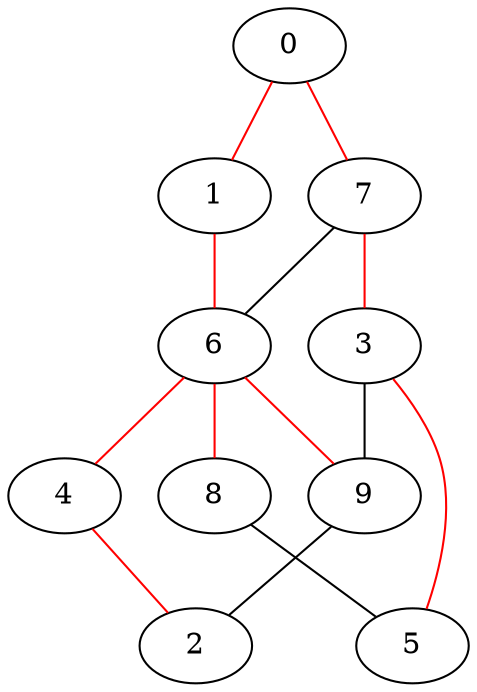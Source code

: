 graph one
{
0 -- 1 [color = red];
0 -- 7 [color = red];
1 -- 6 [color = red];
7 -- 3 [color = red];
7 -- 6 [color = black];
6 -- 4 [color = red];
6 -- 8 [color = red];
6 -- 9 [color = red];
3 -- 5 [color = red];
3 -- 9 [color = black];
4 -- 2 [color = red];
8 -- 5 [color = black];
9 -- 2 [color = black];
}
